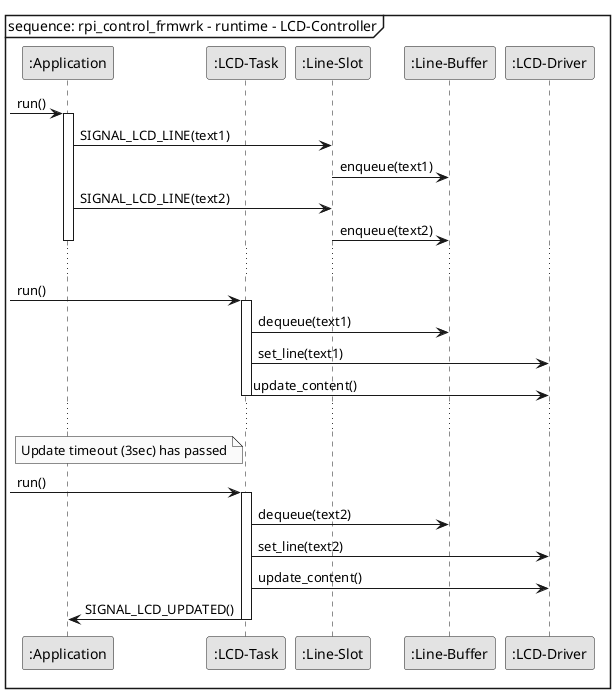 @startuml rpi_control_frmwrk_diagram_sequence_lcd_controller

'***************************************************************************

skinparam monochrome true
skinparam linetype ortho

'***************************************************************************

mainframe sequence: rpi_control_frmwrk - runtime - LCD-Controller

'***************************************************************************

participant ":Application" as application
participant ":LCD-Task" as lcd_task
participant ":Line-Slot" as line_slot
participant ":Line-Buffer" as line_buffer
participant ":LCD-Driver" as lcd_driver

'***************************************************************************

[-> application : run()
activate application
    application -> line_slot : SIGNAL_LCD_LINE(text1)
    line_slot -> line_buffer : enqueue(text1)
    application -> line_slot : SIGNAL_LCD_LINE(text2)
    line_slot -> line_buffer : enqueue(text2)
deactivate application

...

[-> lcd_task : run()
activate lcd_task
    lcd_task -> line_buffer : dequeue(text1)
    lcd_task -> lcd_driver  : set_line(text1)
    lcd_task -> lcd_driver  : update_content()
deactivate lcd_task

...

note left of lcd_task
    Update timeout (3sec) has passed
end note

[-> lcd_task : run()
activate lcd_task
    lcd_task -> line_buffer : dequeue(text2)
    lcd_task -> lcd_driver  : set_line(text2)
    lcd_task -> lcd_driver  : update_content()
    lcd_task -> application : SIGNAL_LCD_UPDATED()
deactivate lcd_task

'***************************************************************************

@enduml
